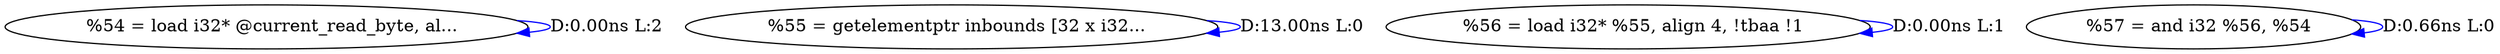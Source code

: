 digraph {
Node0x40a46f0[label="  %54 = load i32* @current_read_byte, al..."];
Node0x40a46f0 -> Node0x40a46f0[label="D:0.00ns L:2",color=blue];
Node0x40a4830[label="  %55 = getelementptr inbounds [32 x i32..."];
Node0x40a4830 -> Node0x40a4830[label="D:13.00ns L:0",color=blue];
Node0x40a4970[label="  %56 = load i32* %55, align 4, !tbaa !1"];
Node0x40a4970 -> Node0x40a4970[label="D:0.00ns L:1",color=blue];
Node0x40a4ab0[label="  %57 = and i32 %56, %54"];
Node0x40a4ab0 -> Node0x40a4ab0[label="D:0.66ns L:0",color=blue];
}
